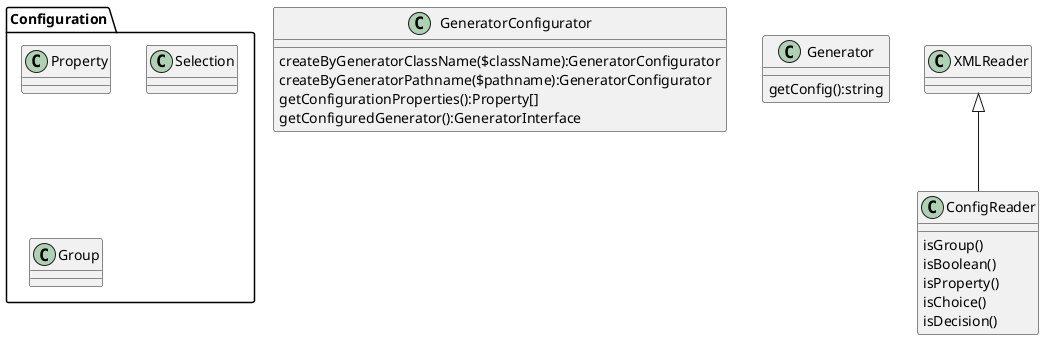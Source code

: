 @startuml


class Configuration.Property {

}

class Configuration.Selection {

}

class Configuration.Group {

}

class GeneratorConfigurator {
    createByGeneratorClassName($className):GeneratorConfigurator
    createByGeneratorPathname($pathname):GeneratorConfigurator
    getConfigurationProperties():Property[]
    getConfiguredGenerator():GeneratorInterface
}

class Generator {
    getConfig():string
}


XMLReader <|-- ConfigReader

class XMLReader {
}

class ConfigReader {
isGroup()
isBoolean()
isProperty()
isChoice()
isDecision()
}





@enduml